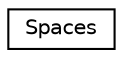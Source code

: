 digraph "Graphical Class Hierarchy"
{
  edge [fontname="Helvetica",fontsize="10",labelfontname="Helvetica",labelfontsize="10"];
  node [fontname="Helvetica",fontsize="10",shape=record];
  rankdir="LR";
  Node0 [label="Spaces",height=0.2,width=0.4,color="black", fillcolor="white", style="filled",URL="$classaworx_1_1lib_1_1strings_1_1Spaces.html"];
}

